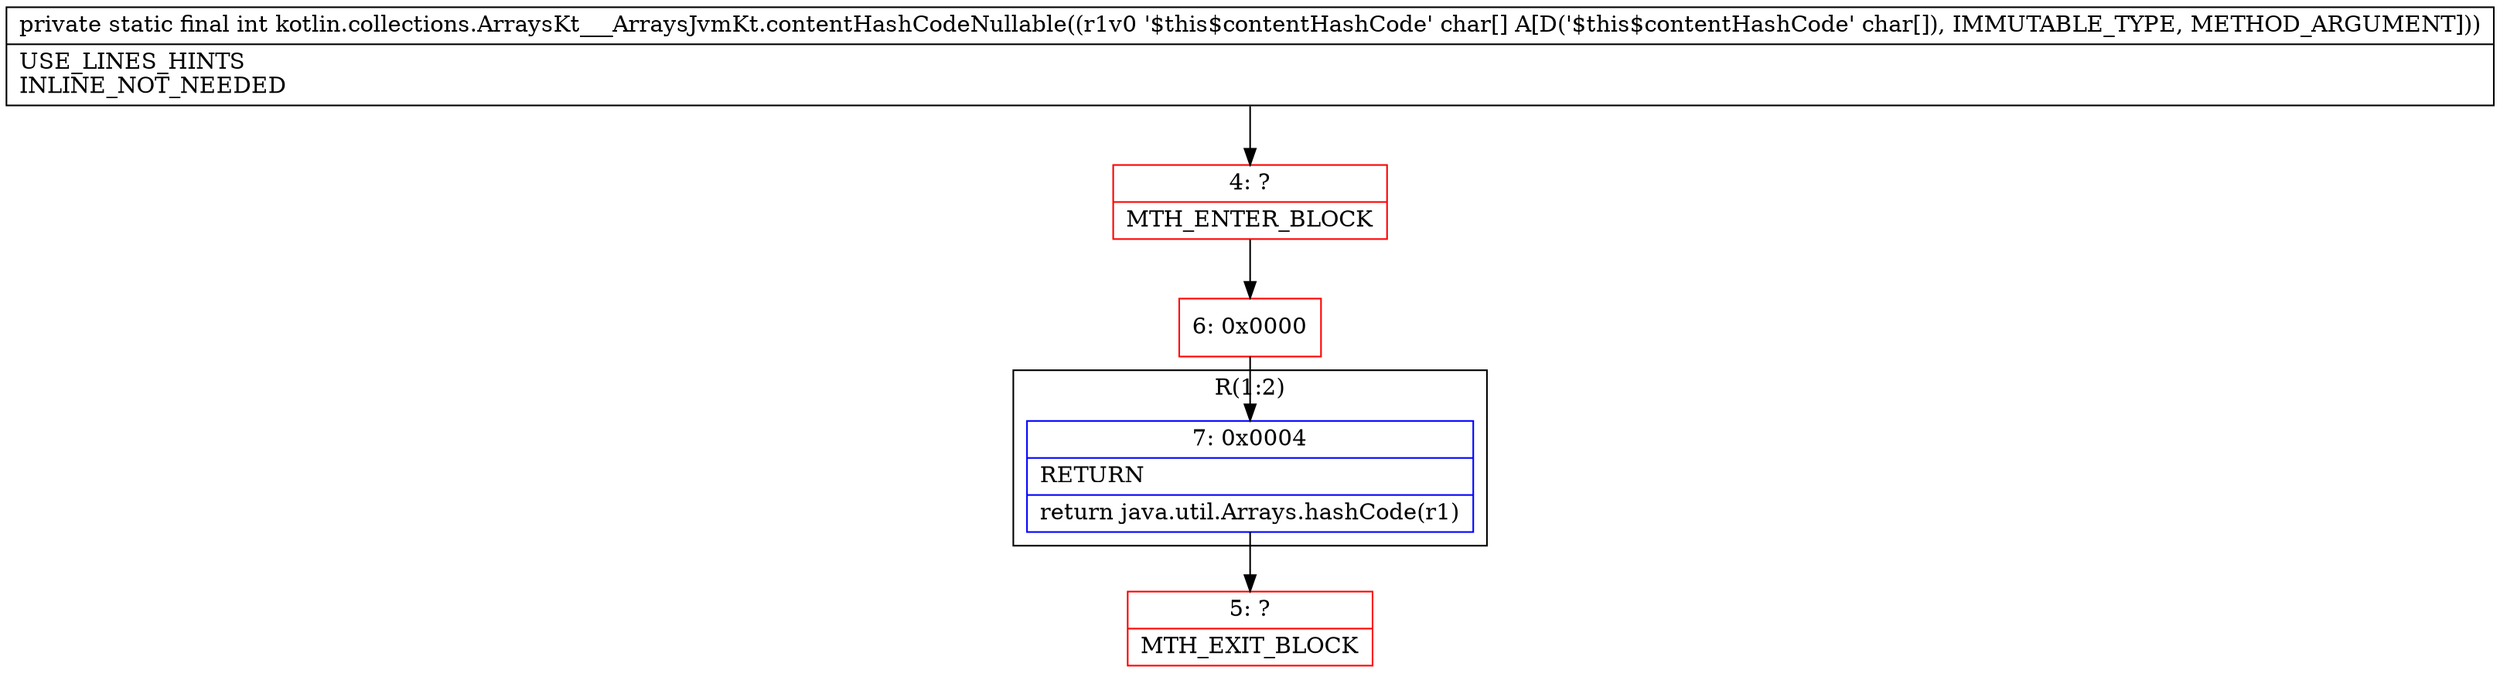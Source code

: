 digraph "CFG forkotlin.collections.ArraysKt___ArraysJvmKt.contentHashCodeNullable([C)I" {
subgraph cluster_Region_1923245671 {
label = "R(1:2)";
node [shape=record,color=blue];
Node_7 [shape=record,label="{7\:\ 0x0004|RETURN\l|return java.util.Arrays.hashCode(r1)\l}"];
}
Node_4 [shape=record,color=red,label="{4\:\ ?|MTH_ENTER_BLOCK\l}"];
Node_6 [shape=record,color=red,label="{6\:\ 0x0000}"];
Node_5 [shape=record,color=red,label="{5\:\ ?|MTH_EXIT_BLOCK\l}"];
MethodNode[shape=record,label="{private static final int kotlin.collections.ArraysKt___ArraysJvmKt.contentHashCodeNullable((r1v0 '$this$contentHashCode' char[] A[D('$this$contentHashCode' char[]), IMMUTABLE_TYPE, METHOD_ARGUMENT]))  | USE_LINES_HINTS\lINLINE_NOT_NEEDED\l}"];
MethodNode -> Node_4;Node_7 -> Node_5;
Node_4 -> Node_6;
Node_6 -> Node_7;
}

